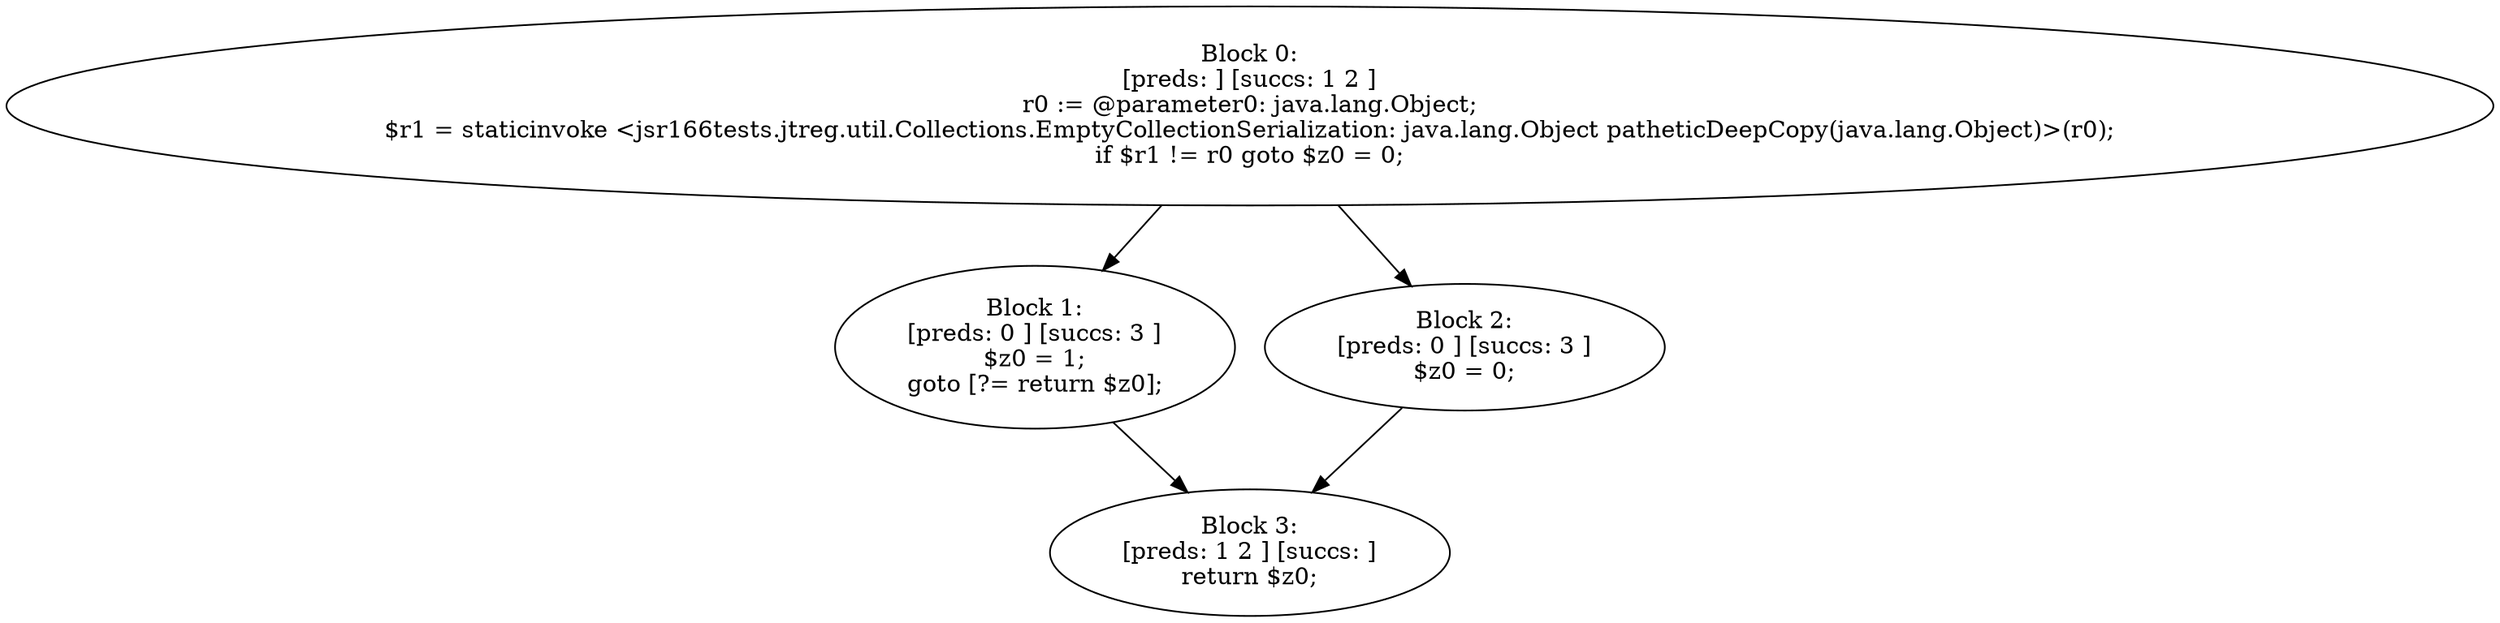 digraph "unitGraph" {
    "Block 0:
[preds: ] [succs: 1 2 ]
r0 := @parameter0: java.lang.Object;
$r1 = staticinvoke <jsr166tests.jtreg.util.Collections.EmptyCollectionSerialization: java.lang.Object patheticDeepCopy(java.lang.Object)>(r0);
if $r1 != r0 goto $z0 = 0;
"
    "Block 1:
[preds: 0 ] [succs: 3 ]
$z0 = 1;
goto [?= return $z0];
"
    "Block 2:
[preds: 0 ] [succs: 3 ]
$z0 = 0;
"
    "Block 3:
[preds: 1 2 ] [succs: ]
return $z0;
"
    "Block 0:
[preds: ] [succs: 1 2 ]
r0 := @parameter0: java.lang.Object;
$r1 = staticinvoke <jsr166tests.jtreg.util.Collections.EmptyCollectionSerialization: java.lang.Object patheticDeepCopy(java.lang.Object)>(r0);
if $r1 != r0 goto $z0 = 0;
"->"Block 1:
[preds: 0 ] [succs: 3 ]
$z0 = 1;
goto [?= return $z0];
";
    "Block 0:
[preds: ] [succs: 1 2 ]
r0 := @parameter0: java.lang.Object;
$r1 = staticinvoke <jsr166tests.jtreg.util.Collections.EmptyCollectionSerialization: java.lang.Object patheticDeepCopy(java.lang.Object)>(r0);
if $r1 != r0 goto $z0 = 0;
"->"Block 2:
[preds: 0 ] [succs: 3 ]
$z0 = 0;
";
    "Block 1:
[preds: 0 ] [succs: 3 ]
$z0 = 1;
goto [?= return $z0];
"->"Block 3:
[preds: 1 2 ] [succs: ]
return $z0;
";
    "Block 2:
[preds: 0 ] [succs: 3 ]
$z0 = 0;
"->"Block 3:
[preds: 1 2 ] [succs: ]
return $z0;
";
}
